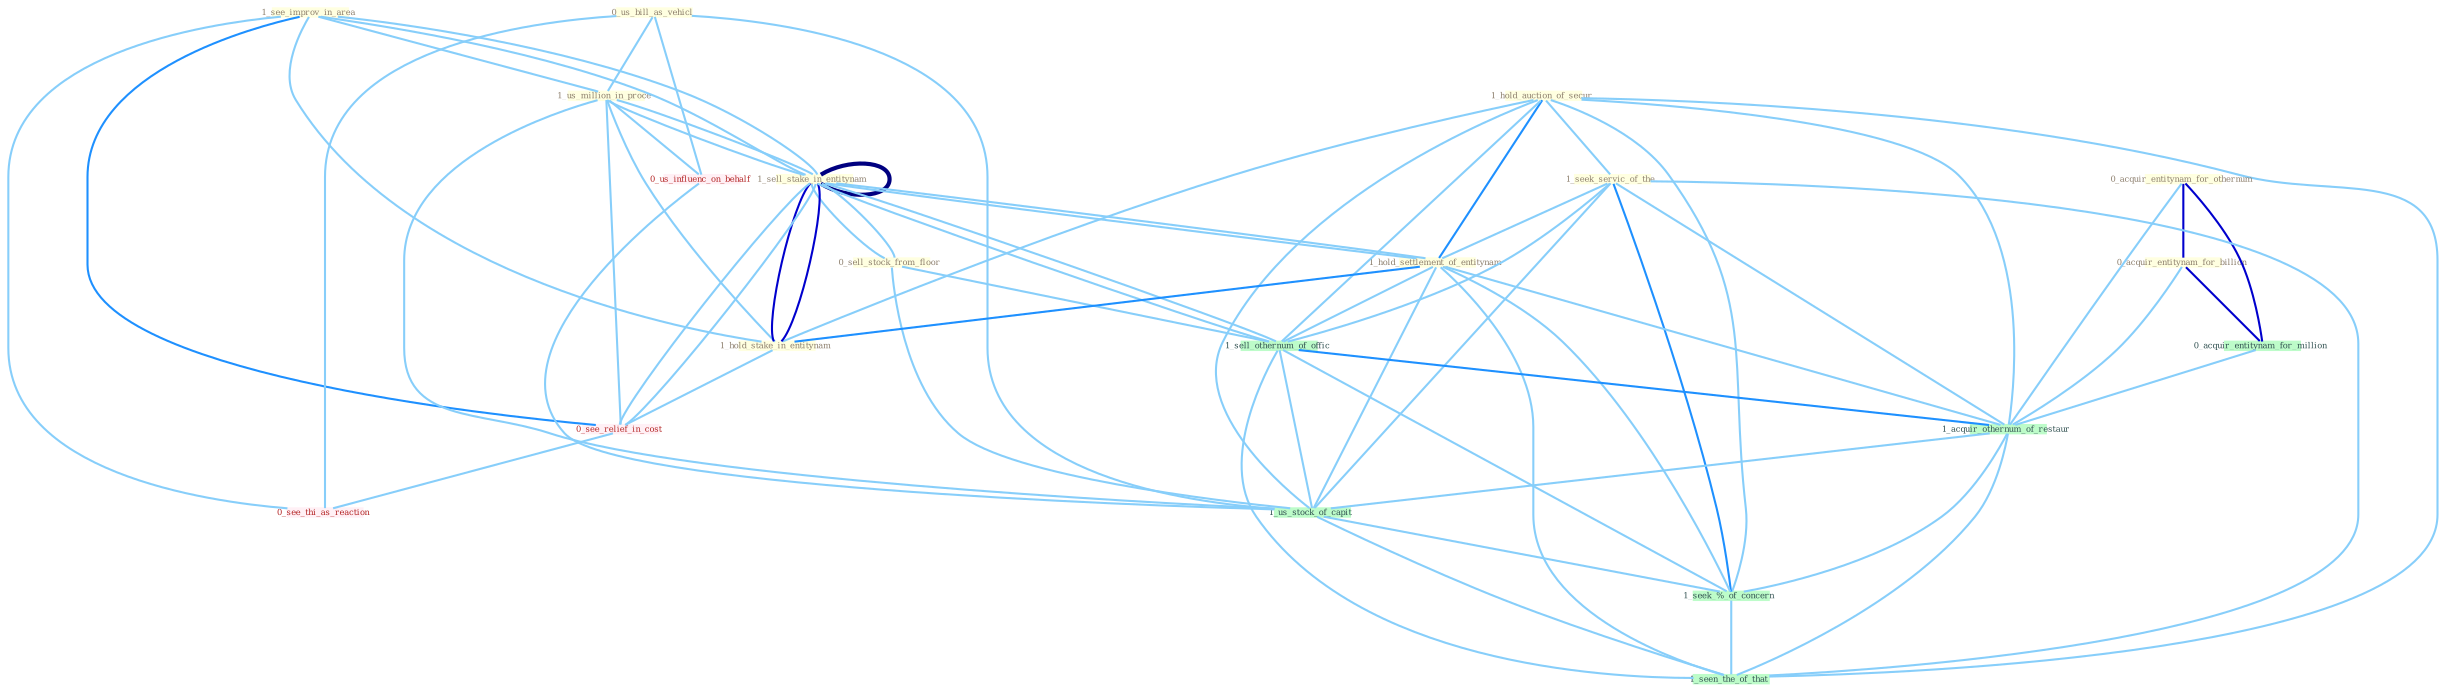 Graph G{ 
    node
    [shape=polygon,style=filled,width=.5,height=.06,color="#BDFCC9",fixedsize=true,fontsize=4,
    fontcolor="#2f4f4f"];
    {node
    [color="#ffffe0", fontcolor="#8b7d6b"] "1_hold_auction_of_secur " "0_acquir_entitynam_for_othernum " "1_see_improv_in_area " "0_us_bill_as_vehicl " "1_us_million_in_proce " "1_seek_servic_of_the " "0_acquir_entitynam_for_billion " "1_sell_stake_in_entitynam " "0_sell_stock_from_floor " "1_sell_stake_in_entitynam " "1_hold_settlement_of_entitynam " "1_hold_stake_in_entitynam "}
{node [color="#fff0f5", fontcolor="#b22222"] "0_us_influenc_on_behalf " "0_see_relief_in_cost " "0_see_thi_as_reaction "}
edge [color="#B0E2FF"];

	"1_hold_auction_of_secur " -- "1_seek_servic_of_the " [w="1", color="#87cefa" ];
	"1_hold_auction_of_secur " -- "1_hold_settlement_of_entitynam " [w="2", color="#1e90ff" , len=0.8];
	"1_hold_auction_of_secur " -- "1_hold_stake_in_entitynam " [w="1", color="#87cefa" ];
	"1_hold_auction_of_secur " -- "1_sell_othernum_of_offic " [w="1", color="#87cefa" ];
	"1_hold_auction_of_secur " -- "1_acquir_othernum_of_restaur " [w="1", color="#87cefa" ];
	"1_hold_auction_of_secur " -- "1_us_stock_of_capit " [w="1", color="#87cefa" ];
	"1_hold_auction_of_secur " -- "1_seek_%_of_concern " [w="1", color="#87cefa" ];
	"1_hold_auction_of_secur " -- "1_seen_the_of_that " [w="1", color="#87cefa" ];
	"0_acquir_entitynam_for_othernum " -- "0_acquir_entitynam_for_billion " [w="3", color="#0000cd" , len=0.6];
	"0_acquir_entitynam_for_othernum " -- "0_acquir_entitynam_for_million " [w="3", color="#0000cd" , len=0.6];
	"0_acquir_entitynam_for_othernum " -- "1_acquir_othernum_of_restaur " [w="1", color="#87cefa" ];
	"1_see_improv_in_area " -- "1_us_million_in_proce " [w="1", color="#87cefa" ];
	"1_see_improv_in_area " -- "1_sell_stake_in_entitynam " [w="1", color="#87cefa" ];
	"1_see_improv_in_area " -- "1_sell_stake_in_entitynam " [w="1", color="#87cefa" ];
	"1_see_improv_in_area " -- "1_hold_stake_in_entitynam " [w="1", color="#87cefa" ];
	"1_see_improv_in_area " -- "0_see_relief_in_cost " [w="2", color="#1e90ff" , len=0.8];
	"1_see_improv_in_area " -- "0_see_thi_as_reaction " [w="1", color="#87cefa" ];
	"0_us_bill_as_vehicl " -- "1_us_million_in_proce " [w="1", color="#87cefa" ];
	"0_us_bill_as_vehicl " -- "0_us_influenc_on_behalf " [w="1", color="#87cefa" ];
	"0_us_bill_as_vehicl " -- "0_see_thi_as_reaction " [w="1", color="#87cefa" ];
	"0_us_bill_as_vehicl " -- "1_us_stock_of_capit " [w="1", color="#87cefa" ];
	"1_us_million_in_proce " -- "1_sell_stake_in_entitynam " [w="1", color="#87cefa" ];
	"1_us_million_in_proce " -- "1_sell_stake_in_entitynam " [w="1", color="#87cefa" ];
	"1_us_million_in_proce " -- "1_hold_stake_in_entitynam " [w="1", color="#87cefa" ];
	"1_us_million_in_proce " -- "0_us_influenc_on_behalf " [w="1", color="#87cefa" ];
	"1_us_million_in_proce " -- "0_see_relief_in_cost " [w="1", color="#87cefa" ];
	"1_us_million_in_proce " -- "1_us_stock_of_capit " [w="1", color="#87cefa" ];
	"1_seek_servic_of_the " -- "1_hold_settlement_of_entitynam " [w="1", color="#87cefa" ];
	"1_seek_servic_of_the " -- "1_sell_othernum_of_offic " [w="1", color="#87cefa" ];
	"1_seek_servic_of_the " -- "1_acquir_othernum_of_restaur " [w="1", color="#87cefa" ];
	"1_seek_servic_of_the " -- "1_us_stock_of_capit " [w="1", color="#87cefa" ];
	"1_seek_servic_of_the " -- "1_seek_%_of_concern " [w="2", color="#1e90ff" , len=0.8];
	"1_seek_servic_of_the " -- "1_seen_the_of_that " [w="1", color="#87cefa" ];
	"0_acquir_entitynam_for_billion " -- "0_acquir_entitynam_for_million " [w="3", color="#0000cd" , len=0.6];
	"0_acquir_entitynam_for_billion " -- "1_acquir_othernum_of_restaur " [w="1", color="#87cefa" ];
	"1_sell_stake_in_entitynam " -- "0_sell_stock_from_floor " [w="1", color="#87cefa" ];
	"1_sell_stake_in_entitynam " -- "1_sell_stake_in_entitynam " [w="4", style=bold, color="#000080", len=0.4];
	"1_sell_stake_in_entitynam " -- "1_hold_settlement_of_entitynam " [w="1", color="#87cefa" ];
	"1_sell_stake_in_entitynam " -- "1_hold_stake_in_entitynam " [w="3", color="#0000cd" , len=0.6];
	"1_sell_stake_in_entitynam " -- "1_sell_othernum_of_offic " [w="1", color="#87cefa" ];
	"1_sell_stake_in_entitynam " -- "0_see_relief_in_cost " [w="1", color="#87cefa" ];
	"0_sell_stock_from_floor " -- "1_sell_stake_in_entitynam " [w="1", color="#87cefa" ];
	"0_sell_stock_from_floor " -- "1_sell_othernum_of_offic " [w="1", color="#87cefa" ];
	"0_sell_stock_from_floor " -- "1_us_stock_of_capit " [w="1", color="#87cefa" ];
	"1_sell_stake_in_entitynam " -- "1_hold_settlement_of_entitynam " [w="1", color="#87cefa" ];
	"1_sell_stake_in_entitynam " -- "1_hold_stake_in_entitynam " [w="3", color="#0000cd" , len=0.6];
	"1_sell_stake_in_entitynam " -- "1_sell_othernum_of_offic " [w="1", color="#87cefa" ];
	"1_sell_stake_in_entitynam " -- "0_see_relief_in_cost " [w="1", color="#87cefa" ];
	"1_hold_settlement_of_entitynam " -- "1_hold_stake_in_entitynam " [w="2", color="#1e90ff" , len=0.8];
	"1_hold_settlement_of_entitynam " -- "1_sell_othernum_of_offic " [w="1", color="#87cefa" ];
	"1_hold_settlement_of_entitynam " -- "1_acquir_othernum_of_restaur " [w="1", color="#87cefa" ];
	"1_hold_settlement_of_entitynam " -- "1_us_stock_of_capit " [w="1", color="#87cefa" ];
	"1_hold_settlement_of_entitynam " -- "1_seek_%_of_concern " [w="1", color="#87cefa" ];
	"1_hold_settlement_of_entitynam " -- "1_seen_the_of_that " [w="1", color="#87cefa" ];
	"1_hold_stake_in_entitynam " -- "0_see_relief_in_cost " [w="1", color="#87cefa" ];
	"0_acquir_entitynam_for_million " -- "1_acquir_othernum_of_restaur " [w="1", color="#87cefa" ];
	"1_sell_othernum_of_offic " -- "1_acquir_othernum_of_restaur " [w="2", color="#1e90ff" , len=0.8];
	"1_sell_othernum_of_offic " -- "1_us_stock_of_capit " [w="1", color="#87cefa" ];
	"1_sell_othernum_of_offic " -- "1_seek_%_of_concern " [w="1", color="#87cefa" ];
	"1_sell_othernum_of_offic " -- "1_seen_the_of_that " [w="1", color="#87cefa" ];
	"0_us_influenc_on_behalf " -- "1_us_stock_of_capit " [w="1", color="#87cefa" ];
	"0_see_relief_in_cost " -- "0_see_thi_as_reaction " [w="1", color="#87cefa" ];
	"1_acquir_othernum_of_restaur " -- "1_us_stock_of_capit " [w="1", color="#87cefa" ];
	"1_acquir_othernum_of_restaur " -- "1_seek_%_of_concern " [w="1", color="#87cefa" ];
	"1_acquir_othernum_of_restaur " -- "1_seen_the_of_that " [w="1", color="#87cefa" ];
	"1_us_stock_of_capit " -- "1_seek_%_of_concern " [w="1", color="#87cefa" ];
	"1_us_stock_of_capit " -- "1_seen_the_of_that " [w="1", color="#87cefa" ];
	"1_seek_%_of_concern " -- "1_seen_the_of_that " [w="1", color="#87cefa" ];
}